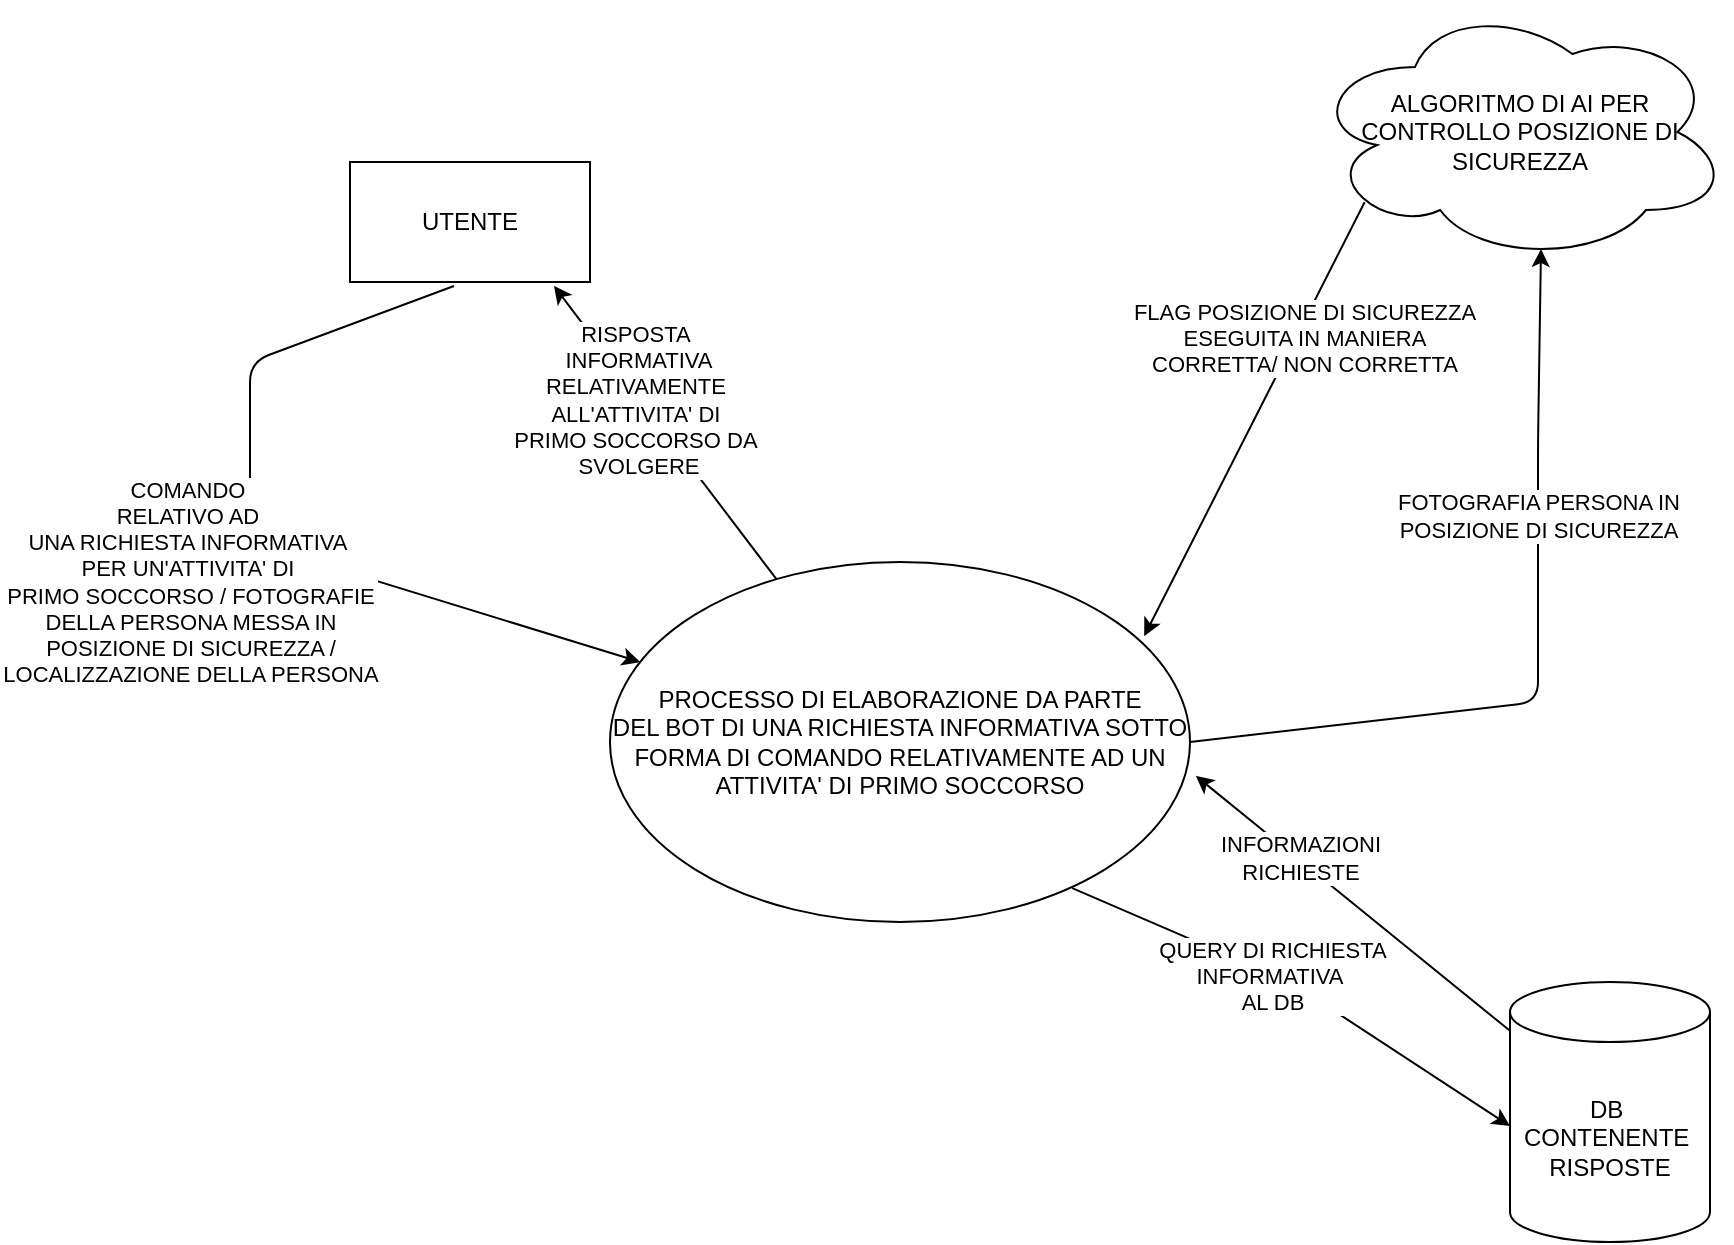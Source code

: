 <mxfile version="14.4.9" type="github">
  <diagram id="4DOZYZULpae04CoY8hZ3" name="Page-1">
    <mxGraphModel dx="1865" dy="575" grid="1" gridSize="10" guides="1" tooltips="1" connect="1" arrows="1" fold="1" page="1" pageScale="1" pageWidth="827" pageHeight="1169" math="0" shadow="0">
      <root>
        <mxCell id="0" />
        <mxCell id="1" parent="0" />
        <mxCell id="xERufU_nXvcKX3jVhLkJ-1" value="PROCESSO DI ELABORAZIONE DA PARTE &lt;br&gt;DEL BOT DI UNA RICHIESTA INFORMATIVA SOTTO FORMA DI COMANDO RELATIVAMENTE AD UN ATTIVITA&#39; DI PRIMO SOCCORSO" style="ellipse;whiteSpace=wrap;html=1;" parent="1" vertex="1">
          <mxGeometry x="260" y="420" width="290" height="180" as="geometry" />
        </mxCell>
        <mxCell id="xERufU_nXvcKX3jVhLkJ-2" value="UTENTE" style="rounded=0;whiteSpace=wrap;html=1;" parent="1" vertex="1">
          <mxGeometry x="130" y="220" width="120" height="60" as="geometry" />
        </mxCell>
        <mxCell id="xERufU_nXvcKX3jVhLkJ-3" value="" style="endArrow=classic;html=1;entryX=0.85;entryY=1.033;entryDx=0;entryDy=0;entryPerimeter=0;" parent="1" source="xERufU_nXvcKX3jVhLkJ-1" target="xERufU_nXvcKX3jVhLkJ-2" edge="1">
          <mxGeometry width="50" height="50" relative="1" as="geometry">
            <mxPoint x="390" y="320" as="sourcePoint" />
            <mxPoint x="440" y="270" as="targetPoint" />
          </mxGeometry>
        </mxCell>
        <mxCell id="xERufU_nXvcKX3jVhLkJ-10" value="RISPOSTA&amp;nbsp;&lt;br&gt;INFORMATIVA&lt;br&gt;RELATIVAMENTE&amp;nbsp;&lt;br&gt;ALL&#39;ATTIVITA&#39; DI&amp;nbsp;&lt;br&gt;PRIMO SOCCORSO DA&amp;nbsp;&lt;br&gt;SVOLGERE" style="edgeLabel;html=1;align=center;verticalAlign=middle;resizable=0;points=[];" parent="xERufU_nXvcKX3jVhLkJ-3" vertex="1" connectable="0">
          <mxGeometry x="0.222" relative="1" as="geometry">
            <mxPoint x="-1" as="offset" />
          </mxGeometry>
        </mxCell>
        <mxCell id="xERufU_nXvcKX3jVhLkJ-7" value="COMANDO&amp;nbsp;&lt;br&gt;RELATIVO AD&amp;nbsp;&lt;br&gt;UNA RICHIESTA INFORMATIVA&amp;nbsp;&lt;br&gt;PER UN&#39;ATTIVITA&#39; DI&amp;nbsp;&lt;br&gt;&lt;div&gt;PRIMO SOCCORSO / FOTOGRAFIE &lt;br&gt;&lt;/div&gt;&lt;div&gt;DELLA PERSONA MESSA IN &lt;br&gt;&lt;/div&gt;&lt;div&gt;POSIZIONE DI SICUREZZA / &lt;br&gt;&lt;/div&gt;&lt;div&gt;LOCALIZZAZIONE DELLA PERSONA&lt;br&gt;&lt;/div&gt;" style="endArrow=classic;html=1;exitX=0.433;exitY=1.033;exitDx=0;exitDy=0;exitPerimeter=0;" parent="1" source="xERufU_nXvcKX3jVhLkJ-2" target="xERufU_nXvcKX3jVhLkJ-1" edge="1">
          <mxGeometry x="-0.013" y="-36" width="50" height="50" relative="1" as="geometry">
            <mxPoint x="390" y="310" as="sourcePoint" />
            <mxPoint x="440" y="260" as="targetPoint" />
            <Array as="points">
              <mxPoint x="80" y="320" />
              <mxPoint x="80" y="360" />
              <mxPoint x="80" y="410" />
            </Array>
            <mxPoint x="-20" y="-14" as="offset" />
          </mxGeometry>
        </mxCell>
        <mxCell id="xERufU_nXvcKX3jVhLkJ-11" value="DB&amp;nbsp;&lt;br&gt;CONTENENTE&amp;nbsp;&lt;br&gt;RISPOSTE" style="shape=cylinder3;whiteSpace=wrap;html=1;boundedLbl=1;backgroundOutline=1;size=15;" parent="1" vertex="1">
          <mxGeometry x="710" y="630" width="100" height="130" as="geometry" />
        </mxCell>
        <mxCell id="xERufU_nXvcKX3jVhLkJ-12" value="" style="endArrow=classic;html=1;entryX=1.01;entryY=0.594;entryDx=0;entryDy=0;entryPerimeter=0;" parent="1" source="xERufU_nXvcKX3jVhLkJ-11" target="xERufU_nXvcKX3jVhLkJ-1" edge="1">
          <mxGeometry width="50" height="50" relative="1" as="geometry">
            <mxPoint x="390" y="420" as="sourcePoint" />
            <mxPoint x="440" y="370" as="targetPoint" />
          </mxGeometry>
        </mxCell>
        <mxCell id="xERufU_nXvcKX3jVhLkJ-13" value="&lt;div&gt;INFORMAZIONI&lt;/div&gt;&lt;div&gt;RICHIESTE&lt;br&gt;&lt;/div&gt;" style="edgeLabel;html=1;align=center;verticalAlign=middle;resizable=0;points=[];" parent="xERufU_nXvcKX3jVhLkJ-12" vertex="1" connectable="0">
          <mxGeometry x="0.356" y="-1" relative="1" as="geometry">
            <mxPoint as="offset" />
          </mxGeometry>
        </mxCell>
        <mxCell id="xERufU_nXvcKX3jVhLkJ-14" value="" style="endArrow=classic;html=1;entryX=0;entryY=0.554;entryDx=0;entryDy=0;entryPerimeter=0;exitX=0.797;exitY=0.906;exitDx=0;exitDy=0;exitPerimeter=0;" parent="1" source="xERufU_nXvcKX3jVhLkJ-1" target="xERufU_nXvcKX3jVhLkJ-11" edge="1">
          <mxGeometry width="50" height="50" relative="1" as="geometry">
            <mxPoint x="390" y="610" as="sourcePoint" />
            <mxPoint x="440" y="560" as="targetPoint" />
            <Array as="points">
              <mxPoint x="600" y="630" />
            </Array>
          </mxGeometry>
        </mxCell>
        <mxCell id="xERufU_nXvcKX3jVhLkJ-17" value="&lt;div&gt;QUERY DI RICHIESTA&lt;br&gt;&lt;/div&gt;INFORMATIVA&amp;nbsp;&lt;br&gt;AL DB" style="edgeLabel;html=1;align=center;verticalAlign=middle;resizable=0;points=[];" parent="xERufU_nXvcKX3jVhLkJ-14" vertex="1" connectable="0">
          <mxGeometry x="-0.128" y="-1" relative="1" as="geometry">
            <mxPoint as="offset" />
          </mxGeometry>
        </mxCell>
        <mxCell id="xERufU_nXvcKX3jVhLkJ-18" value="&lt;div&gt;ALGORITMO DI AI PER &lt;br&gt;&lt;/div&gt;&lt;div&gt;CONTROLLO POSIZIONE DI &lt;br&gt;&lt;/div&gt;&lt;div&gt;SICUREZZA&lt;br&gt;&lt;/div&gt;" style="ellipse;shape=cloud;whiteSpace=wrap;html=1;" parent="1" vertex="1">
          <mxGeometry x="610" y="140" width="210" height="130" as="geometry" />
        </mxCell>
        <mxCell id="xERufU_nXvcKX3jVhLkJ-19" value="" style="endArrow=classic;html=1;entryX=0.921;entryY=0.206;entryDx=0;entryDy=0;entryPerimeter=0;exitX=0.13;exitY=0.77;exitDx=0;exitDy=0;exitPerimeter=0;" parent="1" source="xERufU_nXvcKX3jVhLkJ-18" target="xERufU_nXvcKX3jVhLkJ-1" edge="1">
          <mxGeometry width="50" height="50" relative="1" as="geometry">
            <mxPoint x="390" y="580" as="sourcePoint" />
            <mxPoint x="440" y="530" as="targetPoint" />
          </mxGeometry>
        </mxCell>
        <mxCell id="xERufU_nXvcKX3jVhLkJ-20" value="&lt;div&gt;FLAG POSIZIONE DI SICUREZZA &lt;br&gt;&lt;/div&gt;&lt;div&gt;ESEGUITA IN MANIERA&lt;/div&gt;&lt;div&gt; CORRETTA/ NON CORRETTA&lt;br&gt;&lt;/div&gt;" style="edgeLabel;html=1;align=center;verticalAlign=middle;resizable=0;points=[];" parent="xERufU_nXvcKX3jVhLkJ-19" vertex="1" connectable="0">
          <mxGeometry x="-0.398" y="3" relative="1" as="geometry">
            <mxPoint y="1" as="offset" />
          </mxGeometry>
        </mxCell>
        <mxCell id="xERufU_nXvcKX3jVhLkJ-23" value="" style="endArrow=classic;html=1;entryX=0.55;entryY=0.95;entryDx=0;entryDy=0;entryPerimeter=0;exitX=1;exitY=0.5;exitDx=0;exitDy=0;" parent="1" source="xERufU_nXvcKX3jVhLkJ-1" target="xERufU_nXvcKX3jVhLkJ-18" edge="1">
          <mxGeometry width="50" height="50" relative="1" as="geometry">
            <mxPoint x="390" y="550" as="sourcePoint" />
            <mxPoint x="440" y="500" as="targetPoint" />
            <Array as="points">
              <mxPoint x="724" y="490" />
              <mxPoint x="724" y="360" />
            </Array>
          </mxGeometry>
        </mxCell>
        <mxCell id="xERufU_nXvcKX3jVhLkJ-24" value="&lt;div&gt;FOTOGRAFIA PERSONA IN &lt;br&gt;&lt;/div&gt;&lt;div&gt;POSIZIONE DI SICUREZZA&lt;br&gt;&lt;/div&gt;" style="edgeLabel;html=1;align=center;verticalAlign=middle;resizable=0;points=[];" parent="xERufU_nXvcKX3jVhLkJ-23" vertex="1" connectable="0">
          <mxGeometry x="0.335" relative="1" as="geometry">
            <mxPoint as="offset" />
          </mxGeometry>
        </mxCell>
      </root>
    </mxGraphModel>
  </diagram>
</mxfile>
